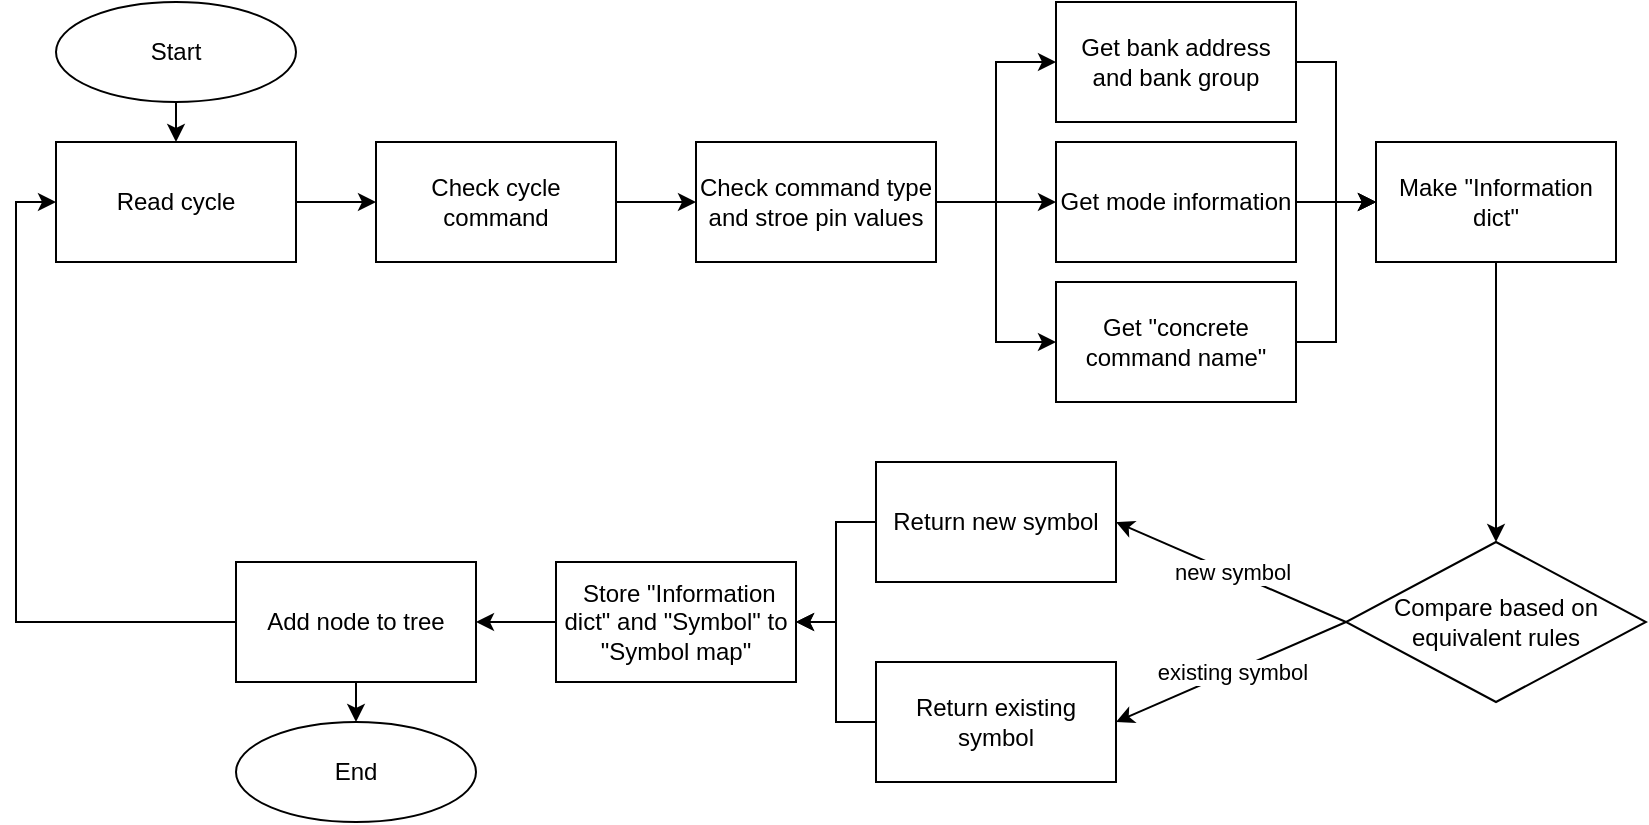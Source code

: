 <mxfile version="20.2.2" type="github"><diagram id="_aBvuT52MkAQZ6YhML0c" name="페이지-1"><mxGraphModel dx="1426" dy="800" grid="1" gridSize="10" guides="1" tooltips="1" connect="1" arrows="1" fold="1" page="1" pageScale="1" pageWidth="827" pageHeight="1169" math="0" shadow="0"><root><mxCell id="0"/><mxCell id="1" parent="0"/><mxCell id="tcerBBgZ37HC4s0JWrT8-22" style="edgeStyle=orthogonalEdgeStyle;rounded=0;orthogonalLoop=1;jettySize=auto;html=1;exitX=1;exitY=0.5;exitDx=0;exitDy=0;entryX=0;entryY=0.5;entryDx=0;entryDy=0;" edge="1" parent="1" source="tcerBBgZ37HC4s0JWrT8-1" target="tcerBBgZ37HC4s0JWrT8-3"><mxGeometry relative="1" as="geometry"/></mxCell><mxCell id="tcerBBgZ37HC4s0JWrT8-1" value="Read cycle" style="rounded=0;whiteSpace=wrap;html=1;" vertex="1" parent="1"><mxGeometry x="80" y="200" width="120" height="60" as="geometry"/></mxCell><mxCell id="tcerBBgZ37HC4s0JWrT8-21" style="edgeStyle=orthogonalEdgeStyle;rounded=0;orthogonalLoop=1;jettySize=auto;html=1;exitX=1;exitY=0.5;exitDx=0;exitDy=0;entryX=0;entryY=0.5;entryDx=0;entryDy=0;" edge="1" parent="1" source="tcerBBgZ37HC4s0JWrT8-3" target="tcerBBgZ37HC4s0JWrT8-12"><mxGeometry relative="1" as="geometry"/></mxCell><mxCell id="tcerBBgZ37HC4s0JWrT8-3" value="Check cycle command" style="rounded=0;whiteSpace=wrap;html=1;" vertex="1" parent="1"><mxGeometry x="240" y="200" width="120" height="60" as="geometry"/></mxCell><mxCell id="tcerBBgZ37HC4s0JWrT8-24" value="" style="edgeStyle=orthogonalEdgeStyle;rounded=0;orthogonalLoop=1;jettySize=auto;html=1;" edge="1" parent="1" source="tcerBBgZ37HC4s0JWrT8-12" target="tcerBBgZ37HC4s0JWrT8-23"><mxGeometry relative="1" as="geometry"/></mxCell><mxCell id="tcerBBgZ37HC4s0JWrT8-25" style="edgeStyle=orthogonalEdgeStyle;rounded=0;orthogonalLoop=1;jettySize=auto;html=1;exitX=1;exitY=0.5;exitDx=0;exitDy=0;entryX=0;entryY=0.5;entryDx=0;entryDy=0;" edge="1" parent="1" source="tcerBBgZ37HC4s0JWrT8-12" target="tcerBBgZ37HC4s0JWrT8-19"><mxGeometry relative="1" as="geometry"/></mxCell><mxCell id="tcerBBgZ37HC4s0JWrT8-28" style="edgeStyle=orthogonalEdgeStyle;rounded=0;orthogonalLoop=1;jettySize=auto;html=1;exitX=1;exitY=0.5;exitDx=0;exitDy=0;entryX=0;entryY=0.5;entryDx=0;entryDy=0;" edge="1" parent="1" source="tcerBBgZ37HC4s0JWrT8-12" target="tcerBBgZ37HC4s0JWrT8-26"><mxGeometry relative="1" as="geometry"/></mxCell><mxCell id="tcerBBgZ37HC4s0JWrT8-12" value="&lt;div&gt;Check command type and stroe pin values&lt;/div&gt;" style="rounded=0;whiteSpace=wrap;html=1;" vertex="1" parent="1"><mxGeometry x="400" y="200" width="120" height="60" as="geometry"/></mxCell><mxCell id="tcerBBgZ37HC4s0JWrT8-30" style="edgeStyle=orthogonalEdgeStyle;rounded=0;orthogonalLoop=1;jettySize=auto;html=1;exitX=1;exitY=0.5;exitDx=0;exitDy=0;entryX=0;entryY=0.5;entryDx=0;entryDy=0;" edge="1" parent="1" source="tcerBBgZ37HC4s0JWrT8-19" target="tcerBBgZ37HC4s0JWrT8-29"><mxGeometry relative="1" as="geometry"/></mxCell><mxCell id="tcerBBgZ37HC4s0JWrT8-19" value="Get bank address and bank group" style="whiteSpace=wrap;html=1;rounded=0;" vertex="1" parent="1"><mxGeometry x="580" y="130" width="120" height="60" as="geometry"/></mxCell><mxCell id="tcerBBgZ37HC4s0JWrT8-31" style="edgeStyle=orthogonalEdgeStyle;rounded=0;orthogonalLoop=1;jettySize=auto;html=1;exitX=1;exitY=0.5;exitDx=0;exitDy=0;" edge="1" parent="1" source="tcerBBgZ37HC4s0JWrT8-23"><mxGeometry relative="1" as="geometry"><mxPoint x="740" y="230" as="targetPoint"/></mxGeometry></mxCell><mxCell id="tcerBBgZ37HC4s0JWrT8-23" value="Get mode information" style="whiteSpace=wrap;html=1;rounded=0;" vertex="1" parent="1"><mxGeometry x="580" y="200" width="120" height="60" as="geometry"/></mxCell><mxCell id="tcerBBgZ37HC4s0JWrT8-32" style="edgeStyle=orthogonalEdgeStyle;rounded=0;orthogonalLoop=1;jettySize=auto;html=1;exitX=1;exitY=0.5;exitDx=0;exitDy=0;" edge="1" parent="1" source="tcerBBgZ37HC4s0JWrT8-26"><mxGeometry relative="1" as="geometry"><mxPoint x="740" y="230" as="targetPoint"/><Array as="points"><mxPoint x="720" y="300"/><mxPoint x="720" y="230"/></Array></mxGeometry></mxCell><mxCell id="tcerBBgZ37HC4s0JWrT8-26" value="Get &quot;concrete command name&quot;" style="whiteSpace=wrap;html=1;rounded=0;" vertex="1" parent="1"><mxGeometry x="580" y="270" width="120" height="60" as="geometry"/></mxCell><mxCell id="tcerBBgZ37HC4s0JWrT8-37" style="edgeStyle=orthogonalEdgeStyle;rounded=0;orthogonalLoop=1;jettySize=auto;html=1;exitX=0.5;exitY=1;exitDx=0;exitDy=0;entryX=0.5;entryY=0;entryDx=0;entryDy=0;" edge="1" parent="1" source="tcerBBgZ37HC4s0JWrT8-29" target="tcerBBgZ37HC4s0JWrT8-35"><mxGeometry relative="1" as="geometry"/></mxCell><mxCell id="tcerBBgZ37HC4s0JWrT8-29" value="Make&amp;nbsp;&quot;Information dict&quot;" style="rounded=0;whiteSpace=wrap;html=1;" vertex="1" parent="1"><mxGeometry x="740" y="200" width="120" height="60" as="geometry"/></mxCell><mxCell id="tcerBBgZ37HC4s0JWrT8-35" value="Compare based on equivalent rules" style="rhombus;whiteSpace=wrap;html=1;" vertex="1" parent="1"><mxGeometry x="725" y="400" width="150" height="80" as="geometry"/></mxCell><mxCell id="tcerBBgZ37HC4s0JWrT8-38" value="" style="endArrow=classic;html=1;rounded=0;exitX=0;exitY=0.5;exitDx=0;exitDy=0;entryX=1;entryY=0.5;entryDx=0;entryDy=0;" edge="1" parent="1" source="tcerBBgZ37HC4s0JWrT8-35" target="tcerBBgZ37HC4s0JWrT8-44"><mxGeometry relative="1" as="geometry"><mxPoint x="390" y="190" as="sourcePoint"/><mxPoint x="610" y="390" as="targetPoint"/></mxGeometry></mxCell><mxCell id="tcerBBgZ37HC4s0JWrT8-39" value="new symbol" style="edgeLabel;resizable=0;html=1;align=center;verticalAlign=middle;" connectable="0" vertex="1" parent="tcerBBgZ37HC4s0JWrT8-38"><mxGeometry relative="1" as="geometry"/></mxCell><mxCell id="tcerBBgZ37HC4s0JWrT8-41" value="" style="endArrow=classic;html=1;rounded=0;exitX=0;exitY=0.5;exitDx=0;exitDy=0;entryX=1;entryY=0.5;entryDx=0;entryDy=0;" edge="1" parent="1" source="tcerBBgZ37HC4s0JWrT8-35" target="tcerBBgZ37HC4s0JWrT8-45"><mxGeometry relative="1" as="geometry"><mxPoint x="735" y="450" as="sourcePoint"/><mxPoint x="610" y="480" as="targetPoint"/></mxGeometry></mxCell><mxCell id="tcerBBgZ37HC4s0JWrT8-42" value="existing symbol" style="edgeLabel;resizable=0;html=1;align=center;verticalAlign=middle;" connectable="0" vertex="1" parent="tcerBBgZ37HC4s0JWrT8-41"><mxGeometry relative="1" as="geometry"/></mxCell><mxCell id="tcerBBgZ37HC4s0JWrT8-50" value="" style="edgeStyle=orthogonalEdgeStyle;rounded=0;orthogonalLoop=1;jettySize=auto;html=1;" edge="1" parent="1" source="tcerBBgZ37HC4s0JWrT8-44" target="tcerBBgZ37HC4s0JWrT8-49"><mxGeometry relative="1" as="geometry"/></mxCell><mxCell id="tcerBBgZ37HC4s0JWrT8-44" value="Return new symbol" style="rounded=0;whiteSpace=wrap;html=1;" vertex="1" parent="1"><mxGeometry x="490" y="360" width="120" height="60" as="geometry"/></mxCell><mxCell id="tcerBBgZ37HC4s0JWrT8-51" style="edgeStyle=orthogonalEdgeStyle;rounded=0;orthogonalLoop=1;jettySize=auto;html=1;exitX=0;exitY=0.5;exitDx=0;exitDy=0;entryX=1;entryY=0.5;entryDx=0;entryDy=0;" edge="1" parent="1" source="tcerBBgZ37HC4s0JWrT8-45" target="tcerBBgZ37HC4s0JWrT8-49"><mxGeometry relative="1" as="geometry"/></mxCell><mxCell id="tcerBBgZ37HC4s0JWrT8-45" value="Return existing symbol" style="rounded=0;whiteSpace=wrap;html=1;" vertex="1" parent="1"><mxGeometry x="490" y="460" width="120" height="60" as="geometry"/></mxCell><mxCell id="tcerBBgZ37HC4s0JWrT8-53" value="" style="edgeStyle=orthogonalEdgeStyle;rounded=0;orthogonalLoop=1;jettySize=auto;html=1;" edge="1" parent="1" source="tcerBBgZ37HC4s0JWrT8-49" target="tcerBBgZ37HC4s0JWrT8-52"><mxGeometry relative="1" as="geometry"/></mxCell><mxCell id="tcerBBgZ37HC4s0JWrT8-49" value="&amp;nbsp;Store&amp;nbsp;&quot;Information dict&quot; and &quot;Symbol&quot; to &quot;Symbol map&quot;" style="whiteSpace=wrap;html=1;rounded=0;" vertex="1" parent="1"><mxGeometry x="330" y="410" width="120" height="60" as="geometry"/></mxCell><mxCell id="tcerBBgZ37HC4s0JWrT8-54" style="edgeStyle=orthogonalEdgeStyle;rounded=0;orthogonalLoop=1;jettySize=auto;html=1;exitX=0;exitY=0.5;exitDx=0;exitDy=0;entryX=0;entryY=0.5;entryDx=0;entryDy=0;" edge="1" parent="1" source="tcerBBgZ37HC4s0JWrT8-52" target="tcerBBgZ37HC4s0JWrT8-1"><mxGeometry relative="1" as="geometry"/></mxCell><mxCell id="tcerBBgZ37HC4s0JWrT8-58" style="edgeStyle=orthogonalEdgeStyle;rounded=0;orthogonalLoop=1;jettySize=auto;html=1;exitX=0.5;exitY=1;exitDx=0;exitDy=0;entryX=0.5;entryY=0;entryDx=0;entryDy=0;" edge="1" parent="1" source="tcerBBgZ37HC4s0JWrT8-52" target="tcerBBgZ37HC4s0JWrT8-57"><mxGeometry relative="1" as="geometry"/></mxCell><mxCell id="tcerBBgZ37HC4s0JWrT8-52" value="Add node to tree" style="whiteSpace=wrap;html=1;rounded=0;" vertex="1" parent="1"><mxGeometry x="170" y="410" width="120" height="60" as="geometry"/></mxCell><mxCell id="tcerBBgZ37HC4s0JWrT8-56" style="edgeStyle=orthogonalEdgeStyle;rounded=0;orthogonalLoop=1;jettySize=auto;html=1;exitX=0.5;exitY=1;exitDx=0;exitDy=0;entryX=0.5;entryY=0;entryDx=0;entryDy=0;" edge="1" parent="1" source="tcerBBgZ37HC4s0JWrT8-55" target="tcerBBgZ37HC4s0JWrT8-1"><mxGeometry relative="1" as="geometry"/></mxCell><mxCell id="tcerBBgZ37HC4s0JWrT8-55" value="Start" style="ellipse;whiteSpace=wrap;html=1;" vertex="1" parent="1"><mxGeometry x="80" y="130" width="120" height="50" as="geometry"/></mxCell><mxCell id="tcerBBgZ37HC4s0JWrT8-57" value="End" style="ellipse;whiteSpace=wrap;html=1;" vertex="1" parent="1"><mxGeometry x="170" y="490" width="120" height="50" as="geometry"/></mxCell></root></mxGraphModel></diagram></mxfile>
